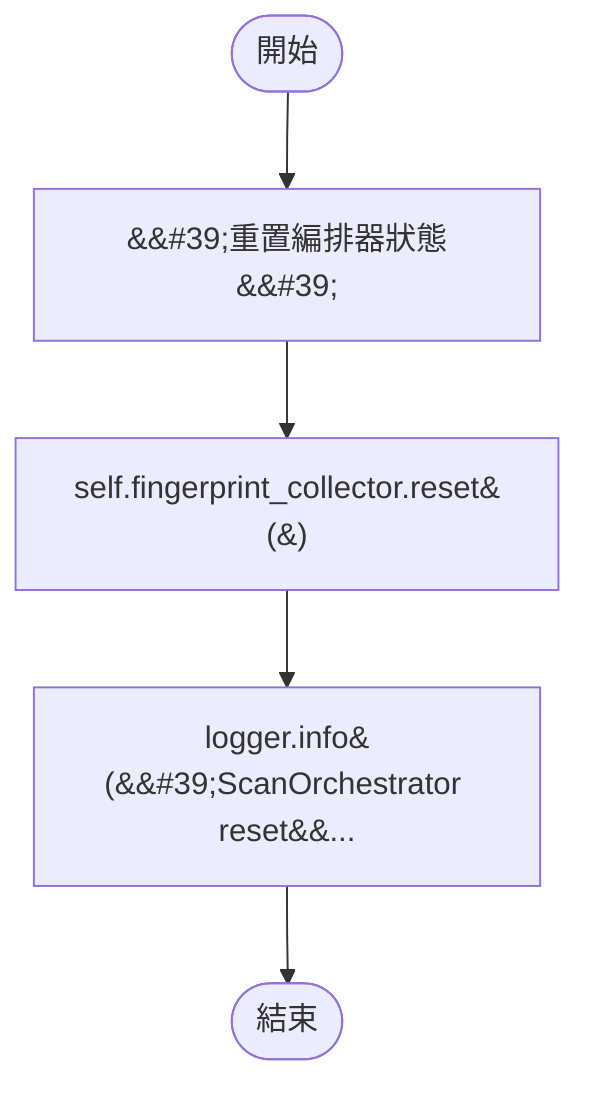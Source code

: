 flowchart TB
    n1([開始])
    n2([結束])
    n3[&amp;&#35;39;重置編排器狀態&amp;&#35;39;]
    n4[self.fingerprint_collector.reset&#40;&#41;]
    n5[logger.info&#40;&amp;&#35;39;ScanOrchestrator reset&amp;&...]
    n1 --> n3
    n3 --> n4
    n4 --> n5
    n5 --> n2